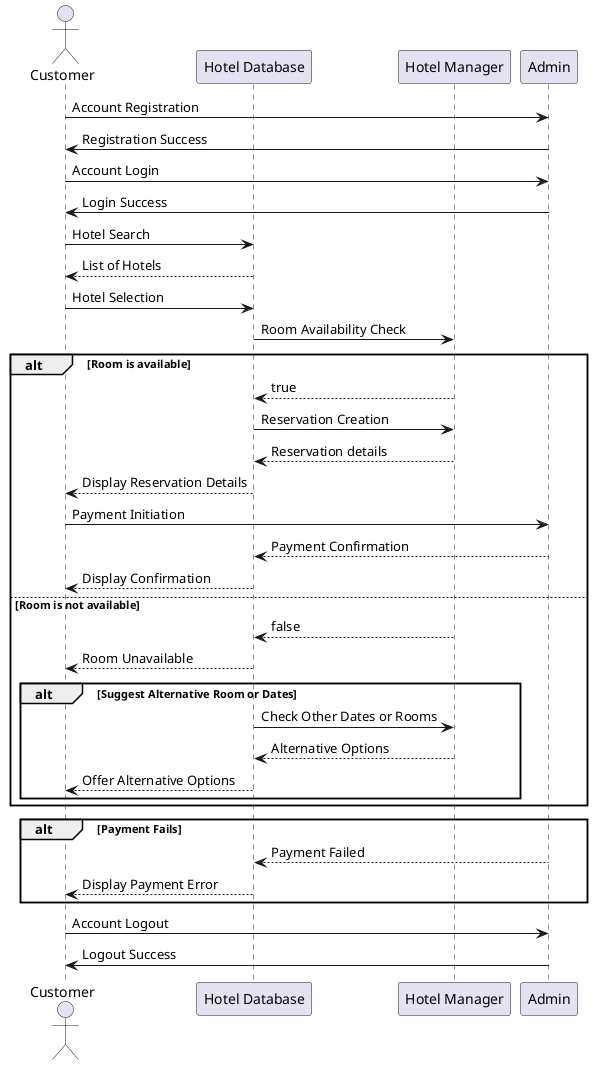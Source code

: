 @startuml
actor Customer
participant "Hotel Database" as DB
participant "Hotel Manager" as Manager
participant "Admin" as Admin

Customer -> Admin: Account Registration
Admin -> Customer: Registration Success

Customer -> Admin: Account Login
Admin -> Customer: Login Success



Customer -> DB: Hotel Search
DB --> Customer: List of Hotels

Customer -> DB: Hotel Selection
DB -> Manager: Room Availability Check
alt Room is available
    Manager --> DB: true
    DB -> Manager: Reservation Creation
    Manager --> DB: Reservation details
    DB --> Customer: Display Reservation Details
    Customer -> Admin: Payment Initiation
    Admin --> DB: Payment Confirmation
    DB --> Customer: Display Confirmation
else Room is not available
    Manager --> DB: false
    DB --> Customer: Room Unavailable
    alt Suggest Alternative Room or Dates
        DB -> Manager: Check Other Dates or Rooms
        Manager --> DB: Alternative Options
        DB --> Customer: Offer Alternative Options
    end
end

alt Payment Fails
    Admin --> DB: Payment Failed
    DB --> Customer: Display Payment Error
end
Customer -> Admin: Account Logout
Admin -> Customer: Logout Success
@enduml
